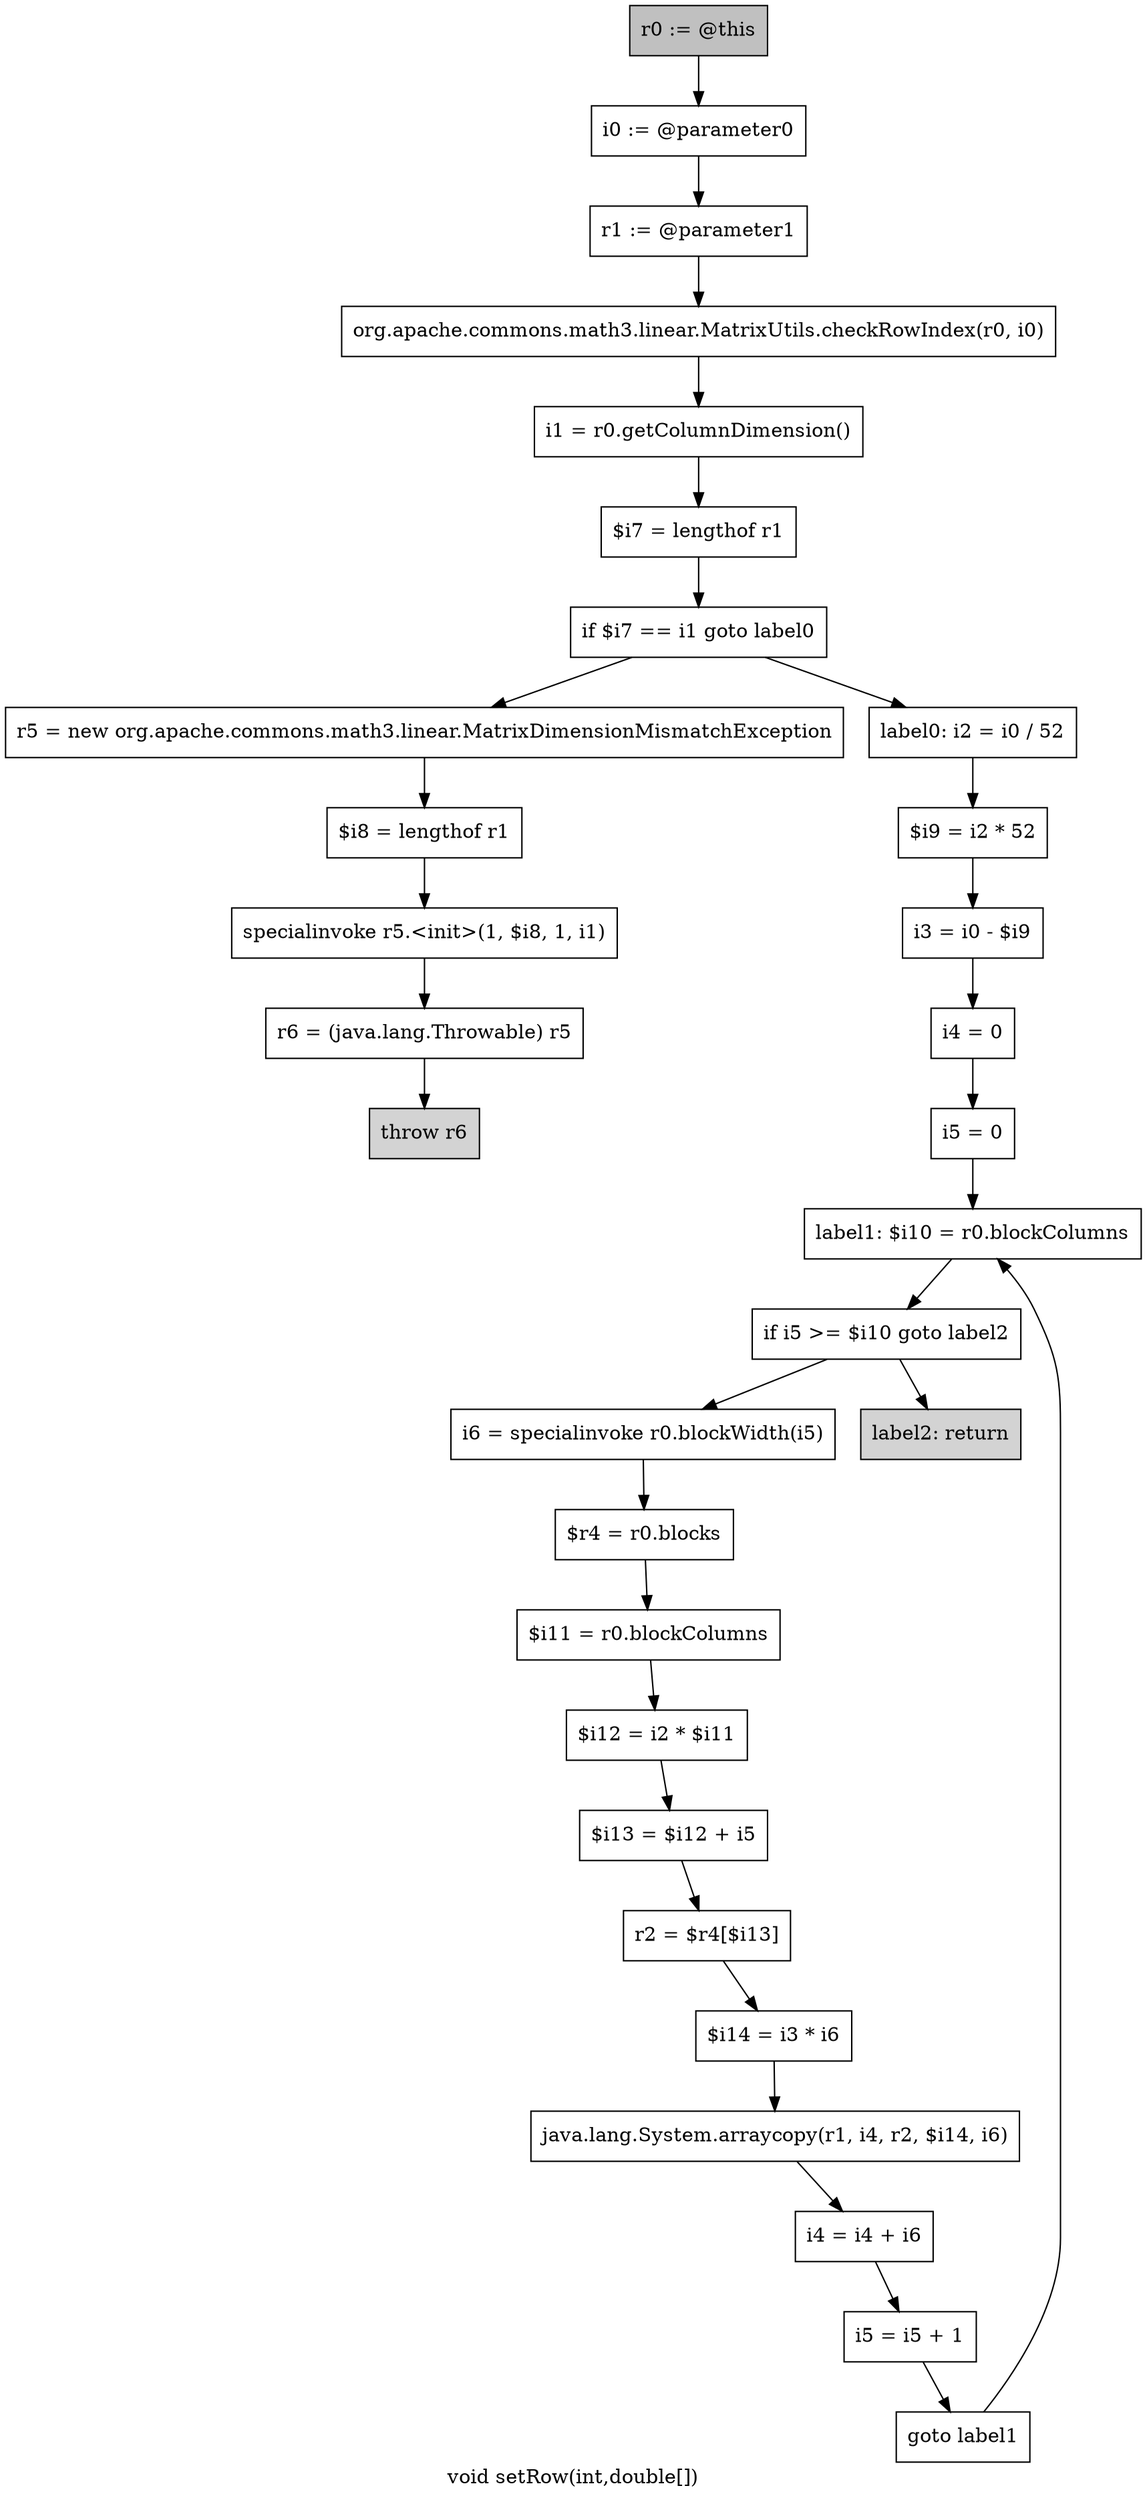 digraph "void setRow(int,double[])" {
    label="void setRow(int,double[])";
    node [shape=box];
    "0" [style=filled,fillcolor=gray,label="r0 := @this",];
    "1" [label="i0 := @parameter0",];
    "0"->"1";
    "2" [label="r1 := @parameter1",];
    "1"->"2";
    "3" [label="org.apache.commons.math3.linear.MatrixUtils.checkRowIndex(r0, i0)",];
    "2"->"3";
    "4" [label="i1 = r0.getColumnDimension()",];
    "3"->"4";
    "5" [label="$i7 = lengthof r1",];
    "4"->"5";
    "6" [label="if $i7 == i1 goto label0",];
    "5"->"6";
    "7" [label="r5 = new org.apache.commons.math3.linear.MatrixDimensionMismatchException",];
    "6"->"7";
    "12" [label="label0: i2 = i0 / 52",];
    "6"->"12";
    "8" [label="$i8 = lengthof r1",];
    "7"->"8";
    "9" [label="specialinvoke r5.<init>(1, $i8, 1, i1)",];
    "8"->"9";
    "10" [label="r6 = (java.lang.Throwable) r5",];
    "9"->"10";
    "11" [style=filled,fillcolor=lightgray,label="throw r6",];
    "10"->"11";
    "13" [label="$i9 = i2 * 52",];
    "12"->"13";
    "14" [label="i3 = i0 - $i9",];
    "13"->"14";
    "15" [label="i4 = 0",];
    "14"->"15";
    "16" [label="i5 = 0",];
    "15"->"16";
    "17" [label="label1: $i10 = r0.blockColumns",];
    "16"->"17";
    "18" [label="if i5 >= $i10 goto label2",];
    "17"->"18";
    "19" [label="i6 = specialinvoke r0.blockWidth(i5)",];
    "18"->"19";
    "30" [style=filled,fillcolor=lightgray,label="label2: return",];
    "18"->"30";
    "20" [label="$r4 = r0.blocks",];
    "19"->"20";
    "21" [label="$i11 = r0.blockColumns",];
    "20"->"21";
    "22" [label="$i12 = i2 * $i11",];
    "21"->"22";
    "23" [label="$i13 = $i12 + i5",];
    "22"->"23";
    "24" [label="r2 = $r4[$i13]",];
    "23"->"24";
    "25" [label="$i14 = i3 * i6",];
    "24"->"25";
    "26" [label="java.lang.System.arraycopy(r1, i4, r2, $i14, i6)",];
    "25"->"26";
    "27" [label="i4 = i4 + i6",];
    "26"->"27";
    "28" [label="i5 = i5 + 1",];
    "27"->"28";
    "29" [label="goto label1",];
    "28"->"29";
    "29"->"17";
}
